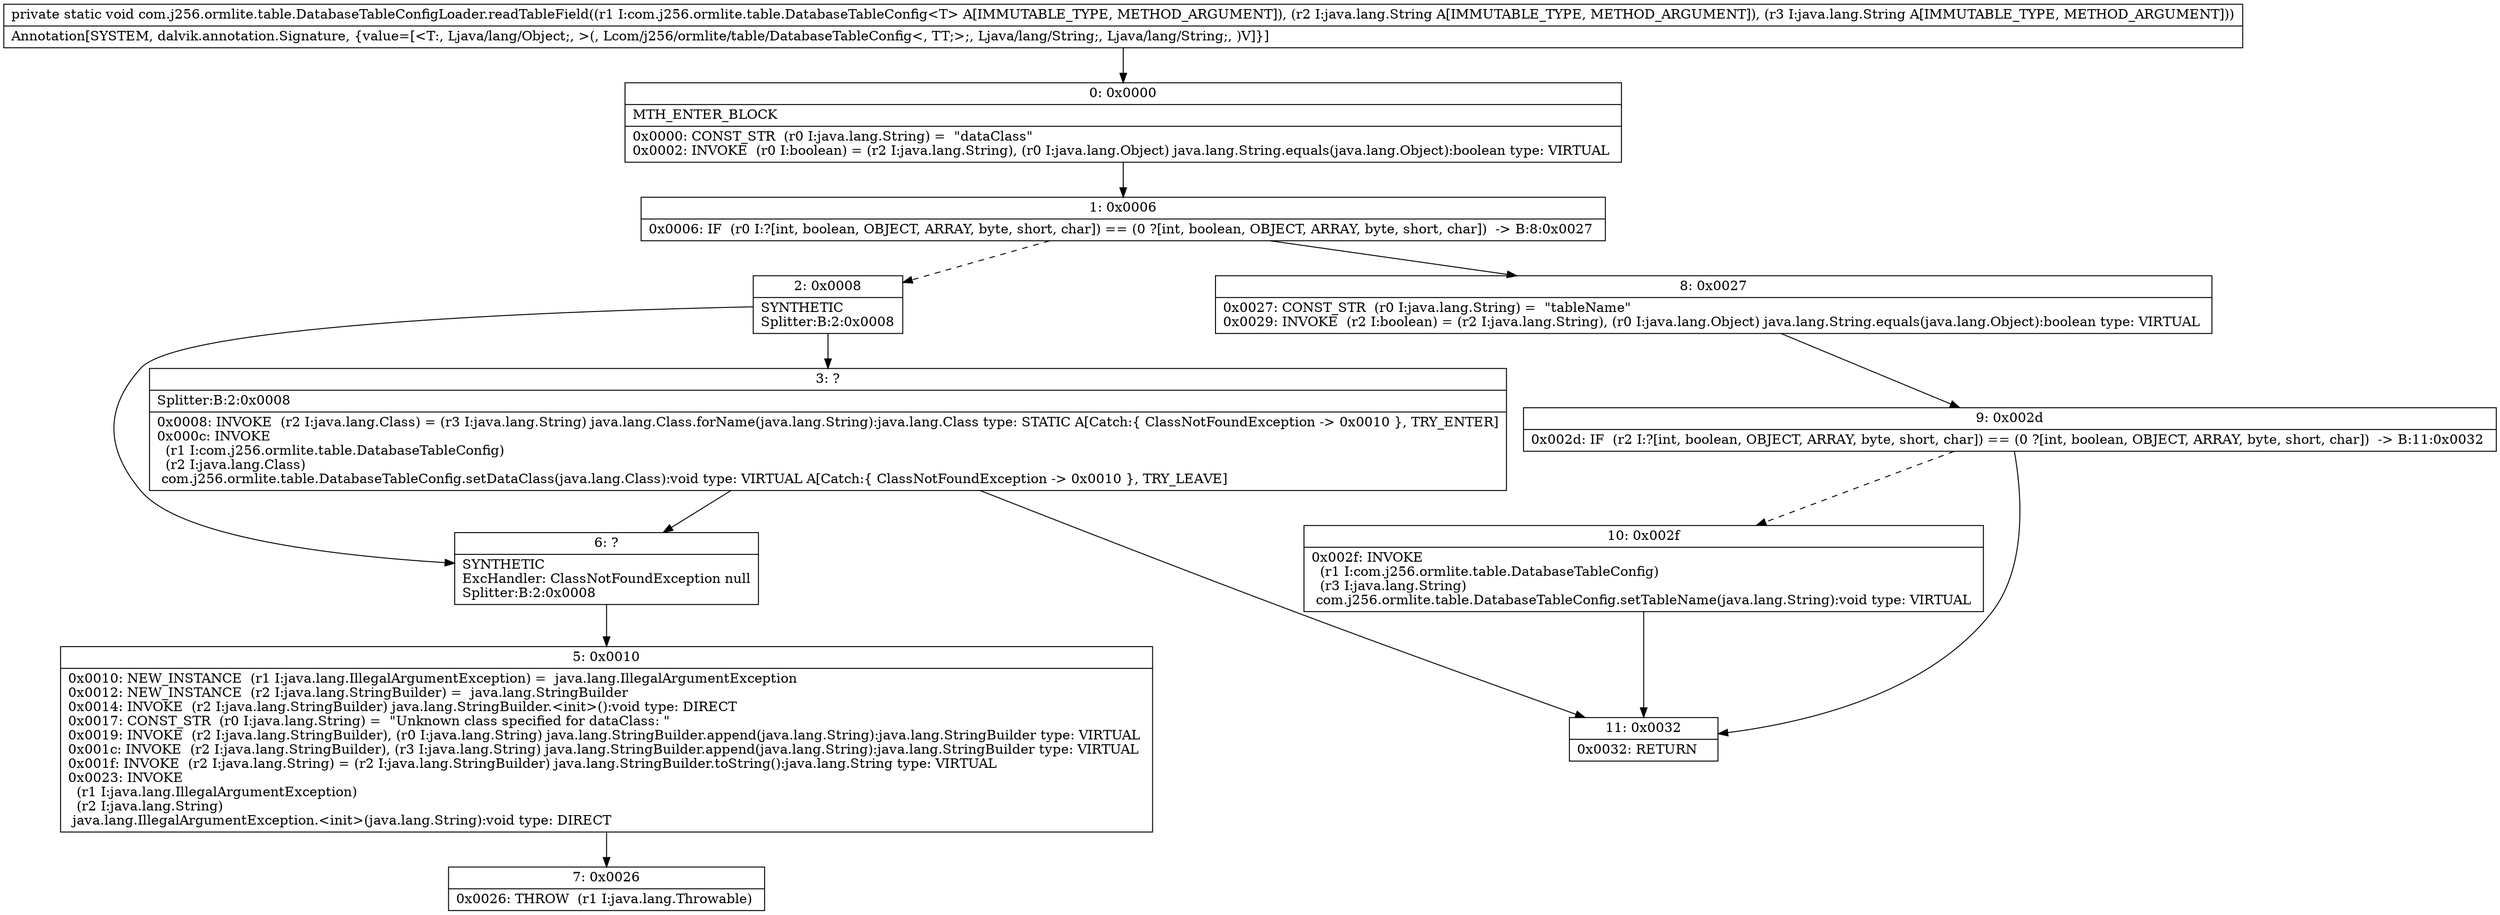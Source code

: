 digraph "CFG forcom.j256.ormlite.table.DatabaseTableConfigLoader.readTableField(Lcom\/j256\/ormlite\/table\/DatabaseTableConfig;Ljava\/lang\/String;Ljava\/lang\/String;)V" {
Node_0 [shape=record,label="{0\:\ 0x0000|MTH_ENTER_BLOCK\l|0x0000: CONST_STR  (r0 I:java.lang.String) =  \"dataClass\" \l0x0002: INVOKE  (r0 I:boolean) = (r2 I:java.lang.String), (r0 I:java.lang.Object) java.lang.String.equals(java.lang.Object):boolean type: VIRTUAL \l}"];
Node_1 [shape=record,label="{1\:\ 0x0006|0x0006: IF  (r0 I:?[int, boolean, OBJECT, ARRAY, byte, short, char]) == (0 ?[int, boolean, OBJECT, ARRAY, byte, short, char])  \-\> B:8:0x0027 \l}"];
Node_2 [shape=record,label="{2\:\ 0x0008|SYNTHETIC\lSplitter:B:2:0x0008\l}"];
Node_3 [shape=record,label="{3\:\ ?|Splitter:B:2:0x0008\l|0x0008: INVOKE  (r2 I:java.lang.Class) = (r3 I:java.lang.String) java.lang.Class.forName(java.lang.String):java.lang.Class type: STATIC A[Catch:\{ ClassNotFoundException \-\> 0x0010 \}, TRY_ENTER]\l0x000c: INVOKE  \l  (r1 I:com.j256.ormlite.table.DatabaseTableConfig)\l  (r2 I:java.lang.Class)\l com.j256.ormlite.table.DatabaseTableConfig.setDataClass(java.lang.Class):void type: VIRTUAL A[Catch:\{ ClassNotFoundException \-\> 0x0010 \}, TRY_LEAVE]\l}"];
Node_5 [shape=record,label="{5\:\ 0x0010|0x0010: NEW_INSTANCE  (r1 I:java.lang.IllegalArgumentException) =  java.lang.IllegalArgumentException \l0x0012: NEW_INSTANCE  (r2 I:java.lang.StringBuilder) =  java.lang.StringBuilder \l0x0014: INVOKE  (r2 I:java.lang.StringBuilder) java.lang.StringBuilder.\<init\>():void type: DIRECT \l0x0017: CONST_STR  (r0 I:java.lang.String) =  \"Unknown class specified for dataClass: \" \l0x0019: INVOKE  (r2 I:java.lang.StringBuilder), (r0 I:java.lang.String) java.lang.StringBuilder.append(java.lang.String):java.lang.StringBuilder type: VIRTUAL \l0x001c: INVOKE  (r2 I:java.lang.StringBuilder), (r3 I:java.lang.String) java.lang.StringBuilder.append(java.lang.String):java.lang.StringBuilder type: VIRTUAL \l0x001f: INVOKE  (r2 I:java.lang.String) = (r2 I:java.lang.StringBuilder) java.lang.StringBuilder.toString():java.lang.String type: VIRTUAL \l0x0023: INVOKE  \l  (r1 I:java.lang.IllegalArgumentException)\l  (r2 I:java.lang.String)\l java.lang.IllegalArgumentException.\<init\>(java.lang.String):void type: DIRECT \l}"];
Node_6 [shape=record,label="{6\:\ ?|SYNTHETIC\lExcHandler: ClassNotFoundException null\lSplitter:B:2:0x0008\l}"];
Node_7 [shape=record,label="{7\:\ 0x0026|0x0026: THROW  (r1 I:java.lang.Throwable) \l}"];
Node_8 [shape=record,label="{8\:\ 0x0027|0x0027: CONST_STR  (r0 I:java.lang.String) =  \"tableName\" \l0x0029: INVOKE  (r2 I:boolean) = (r2 I:java.lang.String), (r0 I:java.lang.Object) java.lang.String.equals(java.lang.Object):boolean type: VIRTUAL \l}"];
Node_9 [shape=record,label="{9\:\ 0x002d|0x002d: IF  (r2 I:?[int, boolean, OBJECT, ARRAY, byte, short, char]) == (0 ?[int, boolean, OBJECT, ARRAY, byte, short, char])  \-\> B:11:0x0032 \l}"];
Node_10 [shape=record,label="{10\:\ 0x002f|0x002f: INVOKE  \l  (r1 I:com.j256.ormlite.table.DatabaseTableConfig)\l  (r3 I:java.lang.String)\l com.j256.ormlite.table.DatabaseTableConfig.setTableName(java.lang.String):void type: VIRTUAL \l}"];
Node_11 [shape=record,label="{11\:\ 0x0032|0x0032: RETURN   \l}"];
MethodNode[shape=record,label="{private static void com.j256.ormlite.table.DatabaseTableConfigLoader.readTableField((r1 I:com.j256.ormlite.table.DatabaseTableConfig\<T\> A[IMMUTABLE_TYPE, METHOD_ARGUMENT]), (r2 I:java.lang.String A[IMMUTABLE_TYPE, METHOD_ARGUMENT]), (r3 I:java.lang.String A[IMMUTABLE_TYPE, METHOD_ARGUMENT]))  | Annotation[SYSTEM, dalvik.annotation.Signature, \{value=[\<T:, Ljava\/lang\/Object;, \>(, Lcom\/j256\/ormlite\/table\/DatabaseTableConfig\<, TT;\>;, Ljava\/lang\/String;, Ljava\/lang\/String;, )V]\}]\l}"];
MethodNode -> Node_0;
Node_0 -> Node_1;
Node_1 -> Node_2[style=dashed];
Node_1 -> Node_8;
Node_2 -> Node_3;
Node_2 -> Node_6;
Node_3 -> Node_6;
Node_3 -> Node_11;
Node_5 -> Node_7;
Node_6 -> Node_5;
Node_8 -> Node_9;
Node_9 -> Node_10[style=dashed];
Node_9 -> Node_11;
Node_10 -> Node_11;
}

